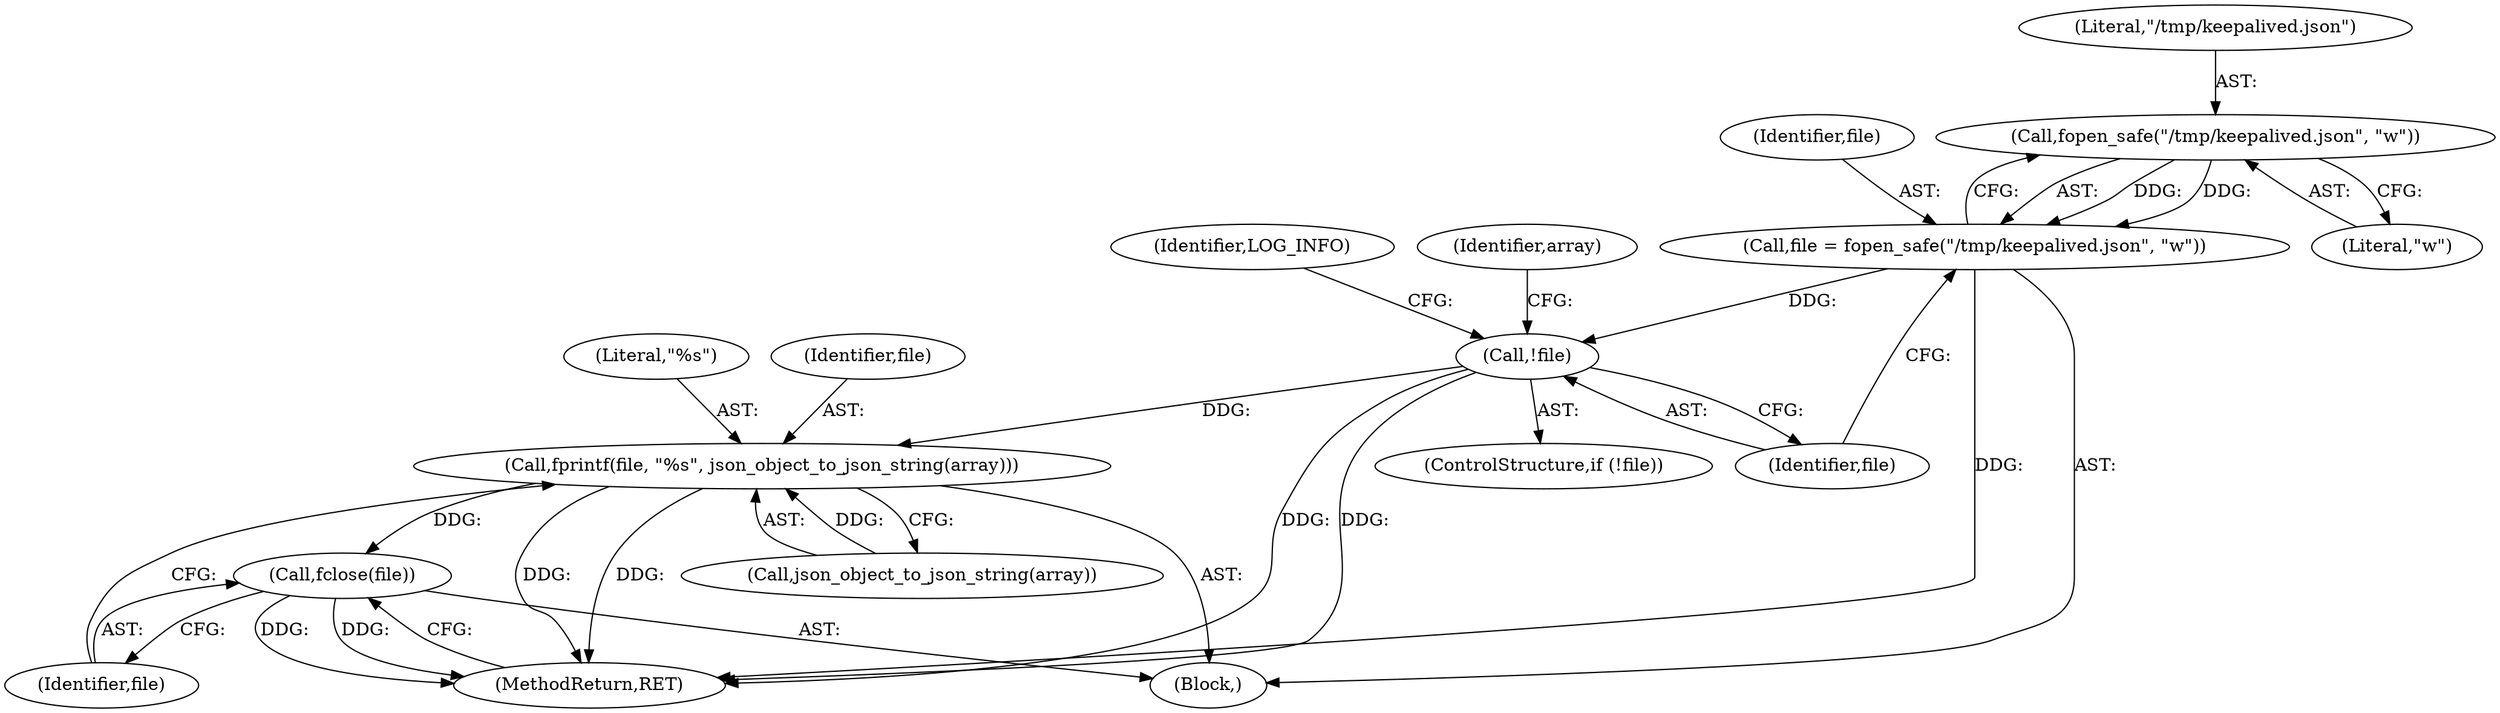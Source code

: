 digraph "0_keepalived_04f2d32871bb3b11d7dc024039952f2fe2750306_3@API" {
"1000114" [label="(Call,fopen_safe(\"/tmp/keepalived.json\", \"w\"))"];
"1000112" [label="(Call,file = fopen_safe(\"/tmp/keepalived.json\", \"w\"))"];
"1000118" [label="(Call,!file)"];
"1000953" [label="(Call,fprintf(file, \"%s\", json_object_to_json_string(array)))"];
"1000958" [label="(Call,fclose(file))"];
"1000960" [label="(MethodReturn,RET)"];
"1000956" [label="(Call,json_object_to_json_string(array))"];
"1000958" [label="(Call,fclose(file))"];
"1000116" [label="(Literal,\"w\")"];
"1000115" [label="(Literal,\"/tmp/keepalived.json\")"];
"1000955" [label="(Literal,\"%s\")"];
"1000112" [label="(Call,file = fopen_safe(\"/tmp/keepalived.json\", \"w\"))"];
"1000953" [label="(Call,fprintf(file, \"%s\", json_object_to_json_string(array)))"];
"1000954" [label="(Identifier,file)"];
"1000122" [label="(Identifier,LOG_INFO)"];
"1000119" [label="(Identifier,file)"];
"1000117" [label="(ControlStructure,if (!file))"];
"1000102" [label="(Block,)"];
"1000113" [label="(Identifier,file)"];
"1000118" [label="(Call,!file)"];
"1000129" [label="(Identifier,array)"];
"1000959" [label="(Identifier,file)"];
"1000114" [label="(Call,fopen_safe(\"/tmp/keepalived.json\", \"w\"))"];
"1000114" -> "1000112"  [label="AST: "];
"1000114" -> "1000116"  [label="CFG: "];
"1000115" -> "1000114"  [label="AST: "];
"1000116" -> "1000114"  [label="AST: "];
"1000112" -> "1000114"  [label="CFG: "];
"1000114" -> "1000112"  [label="DDG: "];
"1000114" -> "1000112"  [label="DDG: "];
"1000112" -> "1000102"  [label="AST: "];
"1000113" -> "1000112"  [label="AST: "];
"1000119" -> "1000112"  [label="CFG: "];
"1000112" -> "1000960"  [label="DDG: "];
"1000112" -> "1000118"  [label="DDG: "];
"1000118" -> "1000117"  [label="AST: "];
"1000118" -> "1000119"  [label="CFG: "];
"1000119" -> "1000118"  [label="AST: "];
"1000122" -> "1000118"  [label="CFG: "];
"1000129" -> "1000118"  [label="CFG: "];
"1000118" -> "1000960"  [label="DDG: "];
"1000118" -> "1000960"  [label="DDG: "];
"1000118" -> "1000953"  [label="DDG: "];
"1000953" -> "1000102"  [label="AST: "];
"1000953" -> "1000956"  [label="CFG: "];
"1000954" -> "1000953"  [label="AST: "];
"1000955" -> "1000953"  [label="AST: "];
"1000956" -> "1000953"  [label="AST: "];
"1000959" -> "1000953"  [label="CFG: "];
"1000953" -> "1000960"  [label="DDG: "];
"1000953" -> "1000960"  [label="DDG: "];
"1000956" -> "1000953"  [label="DDG: "];
"1000953" -> "1000958"  [label="DDG: "];
"1000958" -> "1000102"  [label="AST: "];
"1000958" -> "1000959"  [label="CFG: "];
"1000959" -> "1000958"  [label="AST: "];
"1000960" -> "1000958"  [label="CFG: "];
"1000958" -> "1000960"  [label="DDG: "];
"1000958" -> "1000960"  [label="DDG: "];
}

